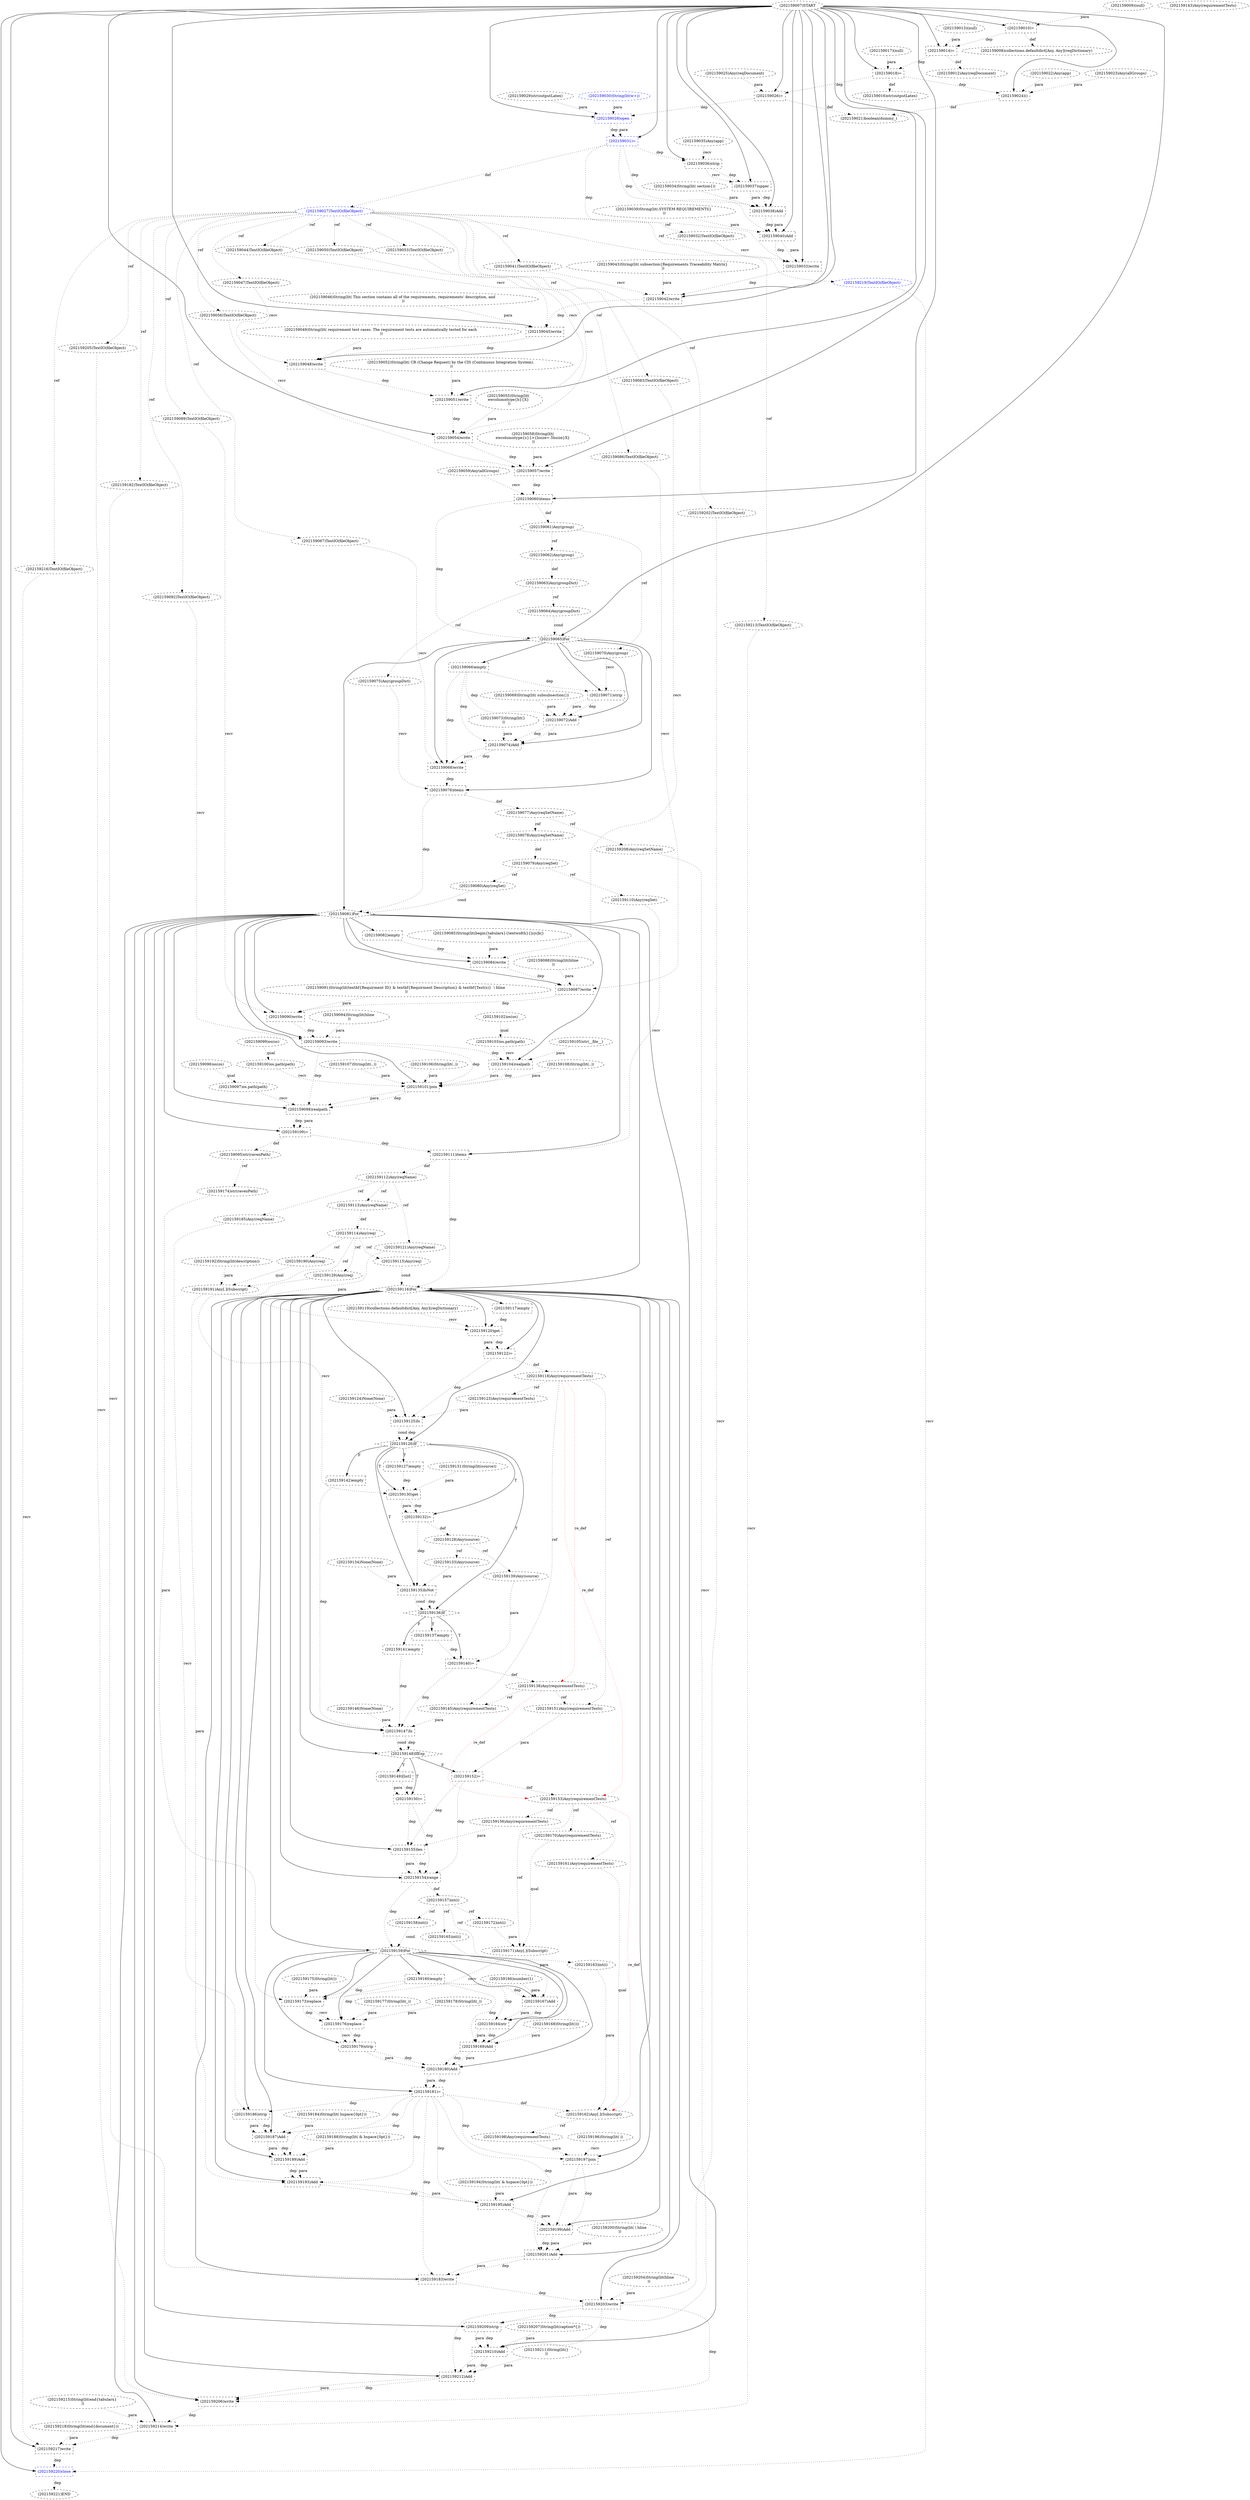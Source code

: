 digraph G {
1 [label="(202159053)TextIO(fileObject)" shape=ellipse style=dashed]
2 [label="(202159056)TextIO(fileObject)" shape=ellipse style=dashed]
3 [label="(202159127)empty" shape=box style=dashed]
4 [label="(202159162)Any[.](Subscript)" shape=ellipse style=dashed]
5 [label="(202159136)If" shape=diamond style=dashed]
6 [label="(202159017)(null)" shape=ellipse style=dashed]
7 [label="(202159171)Any[.](Subscript)" shape=ellipse style=dashed]
8 [label="(202159088)String(lit(\hline 
))" shape=ellipse style=dashed]
9 [label="(202159114)Any(req)" shape=ellipse style=dashed]
10 [label="(202159195)Add" shape=box style=dashed]
11 [label="(202159013)(null)" shape=ellipse style=dashed]
12 [label="(202159139)Any(source)" shape=ellipse style=dashed]
13 [label="(202159097)os.path(path)" shape=ellipse style=dashed]
14 [label="(202159186)strip" shape=box style=dashed]
15 [label="(202159073)String(lit(} 
))" shape=ellipse style=dashed]
16 [label="(202159093)write" shape=box style=dashed]
17 [label="(202159081)For" shape=diamond style=dashed]
18 [label="(202159101)join" shape=box style=dashed]
19 [label="(202159205)TextIO(fileObject)" shape=ellipse style=dashed]
20 [label="(202159124)None(None)" shape=ellipse style=dashed]
21 [label="(202159074)Add" shape=box style=dashed]
22 [label="(202159083)TextIO(fileObject)" shape=ellipse style=dashed]
23 [label="(202159018)=" shape=box style=dashed]
24 [label="(202159183)write" shape=box style=dashed]
25 [label="(202159095)str(ravenPath)" shape=ellipse style=dashed]
26 [label="(202159009)(null)" shape=ellipse style=dashed]
27 [label="(202159032)TextIO(fileObject)" shape=ellipse style=dashed]
28 [label="(202159068)write" shape=box style=dashed]
29 [label="(202159159)For" shape=diamond style=dashed]
30 [label="(202159199)Add" shape=box style=dashed]
31 [label="(202159045)write" shape=box style=dashed]
32 [label="(202159065)For" shape=diamond style=dashed]
33 [label="(202159055)String(lit( \newcolumntype{b}{X} 
))" shape=ellipse style=dashed]
34 [label="(202159062)Any(group)" shape=ellipse style=dashed]
35 [label="(202159116)For" shape=diamond style=dashed]
36 [label="(202159044)TextIO(fileObject)" shape=ellipse style=dashed]
37 [label="(202159118)Any(requirementTests)" shape=ellipse style=dashed]
38 [label="(202159218)String(lit(\end{document}))" shape=ellipse style=dashed]
39 [label="(202159219)TextIO(fileObject)" shape=ellipse style=dashed color=blue fontcolor=blue]
40 [label="(202159187)Add" shape=box style=dashed]
41 [label="(202159041)TextIO(fileObject)" shape=ellipse style=dashed]
42 [label="(202159022)Any(app)" shape=ellipse style=dashed]
43 [label="(202159210)Add" shape=box style=dashed]
44 [label="(202159163)int(i)" shape=ellipse style=dashed]
45 [label="(202159129)Any(req)" shape=ellipse style=dashed]
46 [label="(202159156)Any(requirementTests)" shape=ellipse style=dashed]
47 [label="(202159024)()" shape=box style=dashed]
48 [label="(202159090)write" shape=box style=dashed]
49 [label="(202159087)write" shape=box style=dashed]
50 [label="(202159120)get" shape=box style=dashed]
51 [label="(202159165)int(i)" shape=ellipse style=dashed]
52 [label="(202159128)Any(source)" shape=ellipse style=dashed]
53 [label="(202159077)Any(reqSetName)" shape=ellipse style=dashed]
54 [label="(202159135)IsNot" shape=box style=dashed]
55 [label="(202159134)None(None)" shape=ellipse style=dashed]
56 [label="(202159193)Add" shape=box style=dashed]
57 [label="(202159038)Add" shape=box style=dashed]
58 [label="(202159117)empty" shape=box style=dashed]
59 [label="(202159221)END" style=dashed]
60 [label="(202159033)write" shape=box style=dashed]
61 [label="(202159196)String(lit( ))" shape=ellipse style=dashed]
62 [label="(202159149)[list]" shape=box style=dashed]
63 [label="(202159170)Any(requirementTests)" shape=ellipse style=dashed]
64 [label="(202159177)String(lit(_))" shape=ellipse style=dashed]
65 [label="(202159150)=" shape=box style=dashed]
66 [label="(202159166)number(1)" shape=ellipse style=dashed]
67 [label="(202159190)Any(req)" shape=ellipse style=dashed]
68 [label="(202159029)str(outputLatex)" shape=ellipse style=dashed]
69 [label="(202159146)None(None)" shape=ellipse style=dashed]
70 [label="(202159212)Add" shape=box style=dashed]
71 [label="(202159021)boolean(dummy_)" shape=ellipse style=dashed]
72 [label="(202159160)empty" shape=box style=dashed]
73 [label="(202159046)String(lit( This section contains all of the requirements, requirements' description, and 
))" shape=ellipse style=dashed]
74 [label="(202159180)Add" shape=box style=dashed]
75 [label="(202159096)os(os)" shape=ellipse style=dashed]
76 [label="(202159182)TextIO(fileObject)" shape=ellipse style=dashed]
77 [label="(202159026)=" shape=box style=dashed]
78 [label="(202159125)Is" shape=box style=dashed]
79 [label="(202159167)Add" shape=box style=dashed]
80 [label="(202159049)String(lit( requirement test cases. The requirement tests are automatically tested for each 
))" shape=ellipse style=dashed]
81 [label="(202159014)=" shape=box style=dashed]
82 [label="(202159050)TextIO(fileObject)" shape=ellipse style=dashed]
83 [label="(202159161)Any(requirementTests)" shape=ellipse style=dashed]
84 [label="(202159012)Any(reqDocument)" shape=ellipse style=dashed]
85 [label="(202159132)=" shape=box style=dashed]
86 [label="(202159169)Add" shape=box style=dashed]
87 [label="(202159108)String(lit(..))" shape=ellipse style=dashed]
88 [label="(202159058)String(lit( \newcolumntype{s}{>{\hsize=.5\hsize}X} 
))" shape=ellipse style=dashed]
89 [label="(202159071)strip" shape=box style=dashed]
90 [label="(202159098)realpath" shape=box style=dashed]
91 [label="(202159040)Add" shape=box style=dashed]
92 [label="(202159207)String(lit(\caption*{))" shape=ellipse style=dashed]
93 [label="(202159030)String(lit(w+))" shape=ellipse style=dashed color=blue fontcolor=blue]
94 [label="(202159089)TextIO(fileObject)" shape=ellipse style=dashed]
95 [label="(202159202)TextIO(fileObject)" shape=ellipse style=dashed]
96 [label="(202159067)TextIO(fileObject)" shape=ellipse style=dashed]
97 [label="(202159028)open" shape=box style=dashed color=blue fontcolor=blue]
98 [label="(202159215)String(lit(\end{tabularx} 
))" shape=ellipse style=dashed]
99 [label="(202159111)items" shape=box style=dashed]
100 [label="(202159047)TextIO(fileObject)" shape=ellipse style=dashed]
101 [label="(202159208)Any(reqSetName)" shape=ellipse style=dashed]
102 [label="(202159035)Any(app)" shape=ellipse style=dashed]
103 [label="(202159070)Any(group)" shape=ellipse style=dashed]
104 [label="(202159007)START" style=dashed]
105 [label="(202159042)write" shape=box style=dashed]
106 [label="(202159064)Any(groupDict)" shape=ellipse style=dashed]
107 [label="(202159220)close" shape=box style=dashed color=blue fontcolor=blue]
108 [label="(202159027)TextIO(fileObject)" shape=ellipse style=dashed color=blue fontcolor=blue]
109 [label="(202159133)Any(source)" shape=ellipse style=dashed]
110 [label="(202159217)write" shape=box style=dashed]
111 [label="(202159142)empty" shape=box style=dashed]
112 [label="(202159192)String(lit(description))" shape=ellipse style=dashed]
113 [label="(202159200)String(lit( \\ \hline 
))" shape=ellipse style=dashed]
114 [label="(202159151)Any(requirementTests)" shape=ellipse style=dashed]
115 [label="(202159206)write" shape=box style=dashed]
116 [label="(202159189)Add" shape=box style=dashed]
117 [label="(202159119)collections.defaultdict[Any, Any](reqDictionary)" shape=ellipse style=dashed]
118 [label="(202159078)Any(reqSetName)" shape=ellipse style=dashed]
119 [label="(202159168)String(lit()))" shape=ellipse style=dashed]
120 [label="(202159174)str(ravenPath)" shape=ellipse style=dashed]
121 [label="(202159209)strip" shape=box style=dashed]
122 [label="(202159025)Any(reqDocument)" shape=ellipse style=dashed]
123 [label="(202159184)String(lit( \hspace{0pt}))" shape=ellipse style=dashed]
124 [label="(202159154)range" shape=box style=dashed]
125 [label="(202159153)Any(requirementTests)" shape=ellipse style=dashed]
126 [label="(202159060)items" shape=box style=dashed]
127 [label="(202159194)String(lit( & \hspace{0pt}))" shape=ellipse style=dashed]
128 [label="(202159039)String(lit(:SYSTEM REQUIREMENTS} 
))" shape=ellipse style=dashed]
129 [label="(202159188)String(lit( & \hspace{0pt}))" shape=ellipse style=dashed]
130 [label="(202159141)empty" shape=box style=dashed]
131 [label="(202159061)Any(group)" shape=ellipse style=dashed]
132 [label="(202159104)realpath" shape=box style=dashed]
133 [label="(202159176)replace" shape=box style=dashed]
134 [label="(202159057)write" shape=box style=dashed]
135 [label="(202159157)int(i)" shape=ellipse style=dashed]
136 [label="(202159181)=" shape=box style=dashed]
137 [label="(202159173)replace" shape=box style=dashed]
138 [label="(202159085)String(lit(\begin{tabularx}{\textwidth}{|s|s|b|} 
))" shape=ellipse style=dashed]
139 [label="(202159107)String(lit(..))" shape=ellipse style=dashed]
140 [label="(202159031)=" shape=box style=dashed color=blue fontcolor=blue]
141 [label="(202159110)Any(reqSet)" shape=ellipse style=dashed]
142 [label="(202159066)empty" shape=box style=dashed]
143 [label="(202159023)Any(allGroups)" shape=ellipse style=dashed]
144 [label="(202159079)Any(reqSet)" shape=ellipse style=dashed]
145 [label="(202159099)os(os)" shape=ellipse style=dashed]
146 [label="(202159204)String(lit(\hline 
))" shape=ellipse style=dashed]
147 [label="(202159211)String(lit(}
))" shape=ellipse style=dashed]
148 [label="(202159198)Any(requirementTests)" shape=ellipse style=dashed]
149 [label="(202159048)write" shape=box style=dashed]
150 [label="(202159051)write" shape=box style=dashed]
151 [label="(202159076)items" shape=box style=dashed]
152 [label="(202159185)Any(reqName)" shape=ellipse style=dashed]
153 [label="(202159052)String(lit( CR (Change Request) by the CIS (Continuous Integration System). 
))" shape=ellipse style=dashed]
154 [label="(202159126)If" shape=diamond style=dashed]
155 [label="(202159008)collections.defaultdict[Any, Any](reqDictionary)" shape=ellipse style=dashed]
156 [label="(202159059)Any(allGroups)" shape=ellipse style=dashed]
157 [label="(202159148)IfExp" shape=diamond style=dashed]
158 [label="(202159140)=" shape=box style=dashed]
159 [label="(202159155)len" shape=box style=dashed]
160 [label="(202159043)String(lit( \subsection{Requirements Traceability Matrix} 
))" shape=ellipse style=dashed]
161 [label="(202159102)os(os)" shape=ellipse style=dashed]
162 [label="(202159178)String(lit(\_))" shape=ellipse style=dashed]
163 [label="(202159214)write" shape=box style=dashed]
164 [label="(202159216)TextIO(fileObject)" shape=ellipse style=dashed]
165 [label="(202159191)Any[.](Subscript)" shape=ellipse style=dashed]
166 [label="(202159145)Any(requirementTests)" shape=ellipse style=dashed]
167 [label="(202159175)String(lit())" shape=ellipse style=dashed]
168 [label="(202159084)write" shape=box style=dashed]
169 [label="(202159122)=" shape=box style=dashed]
170 [label="(202159082)empty" shape=box style=dashed]
171 [label="(202159113)Any(reqName)" shape=ellipse style=dashed]
172 [label="(202159137)empty" shape=box style=dashed]
173 [label="(202159010)=" shape=box style=dashed]
174 [label="(202159037)upper" shape=box style=dashed]
175 [label="(202159080)Any(reqSet)" shape=ellipse style=dashed]
176 [label="(202159147)Is" shape=box style=dashed]
177 [label="(202159109)=" shape=box style=dashed]
178 [label="(202159143)Any(requirementTests)" shape=ellipse style=dashed]
179 [label="(202159034)String(lit( \section{))" shape=ellipse style=dashed]
180 [label="(202159203)write" shape=box style=dashed]
181 [label="(202159054)write" shape=box style=dashed]
182 [label="(202159112)Any(reqName)" shape=ellipse style=dashed]
183 [label="(202159130)get" shape=box style=dashed]
184 [label="(202159075)Any(groupDict)" shape=ellipse style=dashed]
185 [label="(202159105)str(__file__)" shape=ellipse style=dashed]
186 [label="(202159036)strip" shape=box style=dashed]
187 [label="(202159115)Any(req)" shape=ellipse style=dashed]
188 [label="(202159197)join" shape=box style=dashed]
189 [label="(202159121)Any(reqName)" shape=ellipse style=dashed]
190 [label="(202159100)os.path(path)" shape=ellipse style=dashed]
191 [label="(202159016)str(outputLatex)" shape=ellipse style=dashed]
192 [label="(202159138)Any(requirementTests)" shape=ellipse style=dashed]
193 [label="(202159152)=" shape=box style=dashed]
194 [label="(202159131)String(lit(source))" shape=ellipse style=dashed]
195 [label="(202159092)TextIO(fileObject)" shape=ellipse style=dashed]
196 [label="(202159091)String(lit(\textbf{Requirment ID} & \textbf{Requirment Description} & \textbf{Test(s)}  \\ \hline 
))" shape=ellipse style=dashed]
197 [label="(202159103)os.path(path)" shape=ellipse style=dashed]
198 [label="(202159164)str" shape=box style=dashed]
199 [label="(202159063)Any(groupDict)" shape=ellipse style=dashed]
200 [label="(202159201)Add" shape=box style=dashed]
201 [label="(202159158)int(i)" shape=ellipse style=dashed]
202 [label="(202159123)Any(requirementTests)" shape=ellipse style=dashed]
203 [label="(202159094)String(lit(\hline 
))" shape=ellipse style=dashed]
204 [label="(202159069)String(lit( \subsubsection{))" shape=ellipse style=dashed]
205 [label="(202159106)String(lit(..))" shape=ellipse style=dashed]
206 [label="(202159086)TextIO(fileObject)" shape=ellipse style=dashed]
207 [label="(202159172)int(i)" shape=ellipse style=dashed]
208 [label="(202159072)Add" shape=box style=dashed]
209 [label="(202159179)strip" shape=box style=dashed]
210 [label="(202159213)TextIO(fileObject)" shape=ellipse style=dashed]
108 -> 1 [label="ref" style=dotted];
108 -> 2 [label="ref" style=dotted];
154 -> 3 [label="T"];
83 -> 4 [label="qual" style=dotted];
44 -> 4 [label="para" style=dotted];
136 -> 4 [label="def" style=dotted];
125 -> 4 [label="re_def" style=dotted color=red];
154 -> 5 [label="T"];
54 -> 5 [label="dep" style=dotted];
54 -> 5 [label="cond" style=dotted];
63 -> 7 [label="qual" style=dotted];
207 -> 7 [label="para" style=dotted];
125 -> 7 [label="ref" style=dotted];
171 -> 9 [label="def" style=dotted];
35 -> 10 [label="" style=solid];
56 -> 10 [label="dep" style=dotted];
56 -> 10 [label="para" style=dotted];
127 -> 10 [label="para" style=dotted];
136 -> 10 [label="dep" style=dotted];
52 -> 12 [label="ref" style=dotted];
75 -> 13 [label="qual" style=dotted];
35 -> 14 [label="" style=solid];
152 -> 14 [label="recv" style=dotted];
136 -> 14 [label="dep" style=dotted];
17 -> 16 [label="" style=solid];
195 -> 16 [label="recv" style=dotted];
203 -> 16 [label="para" style=dotted];
48 -> 16 [label="dep" style=dotted];
32 -> 17 [label="" style=solid];
151 -> 17 [label="dep" style=dotted];
175 -> 17 [label="cond" style=dotted];
17 -> 18 [label="" style=solid];
190 -> 18 [label="recv" style=dotted];
132 -> 18 [label="dep" style=dotted];
132 -> 18 [label="para" style=dotted];
205 -> 18 [label="para" style=dotted];
139 -> 18 [label="para" style=dotted];
87 -> 18 [label="para" style=dotted];
16 -> 18 [label="dep" style=dotted];
108 -> 19 [label="ref" style=dotted];
32 -> 21 [label="" style=solid];
208 -> 21 [label="dep" style=dotted];
208 -> 21 [label="para" style=dotted];
15 -> 21 [label="para" style=dotted];
142 -> 21 [label="dep" style=dotted];
108 -> 22 [label="ref" style=dotted];
104 -> 23 [label="" style=solid];
6 -> 23 [label="para" style=dotted];
81 -> 23 [label="dep" style=dotted];
35 -> 24 [label="" style=solid];
76 -> 24 [label="recv" style=dotted];
200 -> 24 [label="dep" style=dotted];
200 -> 24 [label="para" style=dotted];
136 -> 24 [label="dep" style=dotted];
177 -> 25 [label="def" style=dotted];
108 -> 27 [label="ref" style=dotted];
32 -> 28 [label="" style=solid];
96 -> 28 [label="recv" style=dotted];
21 -> 28 [label="dep" style=dotted];
21 -> 28 [label="para" style=dotted];
142 -> 28 [label="dep" style=dotted];
35 -> 29 [label="" style=solid];
124 -> 29 [label="dep" style=dotted];
201 -> 29 [label="cond" style=dotted];
35 -> 30 [label="" style=solid];
10 -> 30 [label="dep" style=dotted];
10 -> 30 [label="para" style=dotted];
188 -> 30 [label="dep" style=dotted];
188 -> 30 [label="para" style=dotted];
104 -> 31 [label="" style=solid];
36 -> 31 [label="recv" style=dotted];
73 -> 31 [label="para" style=dotted];
105 -> 31 [label="dep" style=dotted];
104 -> 32 [label="" style=solid];
126 -> 32 [label="dep" style=dotted];
106 -> 32 [label="cond" style=dotted];
131 -> 34 [label="ref" style=dotted];
17 -> 35 [label="" style=solid];
99 -> 35 [label="dep" style=dotted];
187 -> 35 [label="cond" style=dotted];
108 -> 36 [label="ref" style=dotted];
169 -> 37 [label="def" style=dotted];
108 -> 39 [label="ref" style=dotted];
35 -> 40 [label="" style=solid];
123 -> 40 [label="para" style=dotted];
14 -> 40 [label="dep" style=dotted];
14 -> 40 [label="para" style=dotted];
136 -> 40 [label="dep" style=dotted];
108 -> 41 [label="ref" style=dotted];
17 -> 43 [label="" style=solid];
92 -> 43 [label="para" style=dotted];
121 -> 43 [label="dep" style=dotted];
121 -> 43 [label="para" style=dotted];
180 -> 43 [label="dep" style=dotted];
135 -> 44 [label="ref" style=dotted];
9 -> 45 [label="ref" style=dotted];
125 -> 46 [label="ref" style=dotted];
104 -> 47 [label="" style=solid];
42 -> 47 [label="para" style=dotted];
143 -> 47 [label="para" style=dotted];
23 -> 47 [label="dep" style=dotted];
17 -> 48 [label="" style=solid];
94 -> 48 [label="recv" style=dotted];
196 -> 48 [label="para" style=dotted];
49 -> 48 [label="dep" style=dotted];
17 -> 49 [label="" style=solid];
206 -> 49 [label="recv" style=dotted];
8 -> 49 [label="para" style=dotted];
168 -> 49 [label="dep" style=dotted];
35 -> 50 [label="" style=solid];
117 -> 50 [label="recv" style=dotted];
189 -> 50 [label="para" style=dotted];
58 -> 50 [label="dep" style=dotted];
135 -> 51 [label="ref" style=dotted];
85 -> 52 [label="def" style=dotted];
151 -> 53 [label="def" style=dotted];
154 -> 54 [label="T"];
109 -> 54 [label="para" style=dotted];
55 -> 54 [label="para" style=dotted];
85 -> 54 [label="dep" style=dotted];
35 -> 56 [label="" style=solid];
116 -> 56 [label="dep" style=dotted];
116 -> 56 [label="para" style=dotted];
165 -> 56 [label="para" style=dotted];
136 -> 56 [label="dep" style=dotted];
104 -> 57 [label="" style=solid];
179 -> 57 [label="para" style=dotted];
174 -> 57 [label="dep" style=dotted];
174 -> 57 [label="para" style=dotted];
140 -> 57 [label="dep" style=dotted];
35 -> 58 [label="" style=solid];
107 -> 59 [label="dep" style=dotted];
104 -> 60 [label="" style=solid];
27 -> 60 [label="recv" style=dotted];
91 -> 60 [label="dep" style=dotted];
91 -> 60 [label="para" style=dotted];
140 -> 60 [label="dep" style=dotted];
157 -> 62 [label="T"];
125 -> 63 [label="ref" style=dotted];
157 -> 65 [label="T"];
62 -> 65 [label="dep" style=dotted];
62 -> 65 [label="para" style=dotted];
9 -> 67 [label="ref" style=dotted];
17 -> 70 [label="" style=solid];
43 -> 70 [label="dep" style=dotted];
43 -> 70 [label="para" style=dotted];
147 -> 70 [label="para" style=dotted];
180 -> 70 [label="dep" style=dotted];
47 -> 71 [label="def" style=dotted];
77 -> 71 [label="def" style=dotted];
29 -> 72 [label="" style=solid];
29 -> 74 [label="" style=solid];
86 -> 74 [label="dep" style=dotted];
86 -> 74 [label="para" style=dotted];
209 -> 74 [label="dep" style=dotted];
209 -> 74 [label="para" style=dotted];
108 -> 76 [label="ref" style=dotted];
104 -> 77 [label="" style=solid];
122 -> 77 [label="para" style=dotted];
23 -> 77 [label="dep" style=dotted];
35 -> 78 [label="" style=solid];
202 -> 78 [label="para" style=dotted];
20 -> 78 [label="para" style=dotted];
169 -> 78 [label="dep" style=dotted];
29 -> 79 [label="" style=solid];
51 -> 79 [label="para" style=dotted];
66 -> 79 [label="para" style=dotted];
72 -> 79 [label="dep" style=dotted];
104 -> 81 [label="" style=solid];
11 -> 81 [label="para" style=dotted];
173 -> 81 [label="dep" style=dotted];
108 -> 82 [label="ref" style=dotted];
125 -> 83 [label="ref" style=dotted];
81 -> 84 [label="def" style=dotted];
154 -> 85 [label="T"];
183 -> 85 [label="dep" style=dotted];
183 -> 85 [label="para" style=dotted];
29 -> 86 [label="" style=solid];
198 -> 86 [label="dep" style=dotted];
198 -> 86 [label="para" style=dotted];
119 -> 86 [label="para" style=dotted];
72 -> 86 [label="dep" style=dotted];
32 -> 89 [label="" style=solid];
103 -> 89 [label="recv" style=dotted];
142 -> 89 [label="dep" style=dotted];
17 -> 90 [label="" style=solid];
13 -> 90 [label="recv" style=dotted];
18 -> 90 [label="dep" style=dotted];
18 -> 90 [label="para" style=dotted];
16 -> 90 [label="dep" style=dotted];
104 -> 91 [label="" style=solid];
57 -> 91 [label="dep" style=dotted];
57 -> 91 [label="para" style=dotted];
128 -> 91 [label="para" style=dotted];
140 -> 91 [label="dep" style=dotted];
108 -> 94 [label="ref" style=dotted];
108 -> 95 [label="ref" style=dotted];
108 -> 96 [label="ref" style=dotted];
104 -> 97 [label="" style=solid];
68 -> 97 [label="para" style=dotted];
93 -> 97 [label="para" style=dotted];
77 -> 97 [label="dep" style=dotted];
17 -> 99 [label="" style=solid];
141 -> 99 [label="recv" style=dotted];
177 -> 99 [label="dep" style=dotted];
108 -> 100 [label="ref" style=dotted];
53 -> 101 [label="ref" style=dotted];
131 -> 103 [label="ref" style=dotted];
104 -> 105 [label="" style=solid];
41 -> 105 [label="recv" style=dotted];
160 -> 105 [label="para" style=dotted];
60 -> 105 [label="dep" style=dotted];
199 -> 106 [label="ref" style=dotted];
104 -> 107 [label="" style=solid];
39 -> 107 [label="recv" style=dotted];
110 -> 107 [label="dep" style=dotted];
140 -> 108 [label="def" style=dotted];
52 -> 109 [label="ref" style=dotted];
104 -> 110 [label="" style=solid];
164 -> 110 [label="recv" style=dotted];
38 -> 110 [label="para" style=dotted];
163 -> 110 [label="dep" style=dotted];
154 -> 111 [label="F"];
37 -> 114 [label="ref" style=dotted];
192 -> 114 [label="ref" style=dotted];
17 -> 115 [label="" style=solid];
19 -> 115 [label="recv" style=dotted];
70 -> 115 [label="dep" style=dotted];
70 -> 115 [label="para" style=dotted];
180 -> 115 [label="dep" style=dotted];
35 -> 116 [label="" style=solid];
40 -> 116 [label="dep" style=dotted];
40 -> 116 [label="para" style=dotted];
129 -> 116 [label="para" style=dotted];
136 -> 116 [label="dep" style=dotted];
53 -> 118 [label="ref" style=dotted];
25 -> 120 [label="ref" style=dotted];
17 -> 121 [label="" style=solid];
101 -> 121 [label="recv" style=dotted];
180 -> 121 [label="dep" style=dotted];
35 -> 124 [label="" style=solid];
159 -> 124 [label="dep" style=dotted];
159 -> 124 [label="para" style=dotted];
65 -> 124 [label="dep" style=dotted];
193 -> 124 [label="dep" style=dotted];
193 -> 125 [label="def" style=dotted];
37 -> 125 [label="re_def" style=dotted color=red];
192 -> 125 [label="re_def" style=dotted color=red];
104 -> 126 [label="" style=solid];
156 -> 126 [label="recv" style=dotted];
134 -> 126 [label="dep" style=dotted];
5 -> 130 [label="F"];
126 -> 131 [label="def" style=dotted];
17 -> 132 [label="" style=solid];
197 -> 132 [label="recv" style=dotted];
185 -> 132 [label="para" style=dotted];
16 -> 132 [label="dep" style=dotted];
29 -> 133 [label="" style=solid];
137 -> 133 [label="dep" style=dotted];
137 -> 133 [label="recv" style=dotted];
64 -> 133 [label="para" style=dotted];
162 -> 133 [label="para" style=dotted];
72 -> 133 [label="dep" style=dotted];
104 -> 134 [label="" style=solid];
2 -> 134 [label="recv" style=dotted];
88 -> 134 [label="para" style=dotted];
181 -> 134 [label="dep" style=dotted];
124 -> 135 [label="def" style=dotted];
29 -> 136 [label="" style=solid];
74 -> 136 [label="dep" style=dotted];
74 -> 136 [label="para" style=dotted];
29 -> 137 [label="" style=solid];
7 -> 137 [label="recv" style=dotted];
120 -> 137 [label="para" style=dotted];
167 -> 137 [label="para" style=dotted];
72 -> 137 [label="dep" style=dotted];
104 -> 140 [label="" style=solid];
97 -> 140 [label="dep" style=dotted];
97 -> 140 [label="para" style=dotted];
144 -> 141 [label="ref" style=dotted];
32 -> 142 [label="" style=solid];
118 -> 144 [label="def" style=dotted];
4 -> 148 [label="ref" style=dotted];
104 -> 149 [label="" style=solid];
100 -> 149 [label="recv" style=dotted];
80 -> 149 [label="para" style=dotted];
31 -> 149 [label="dep" style=dotted];
104 -> 150 [label="" style=solid];
82 -> 150 [label="recv" style=dotted];
153 -> 150 [label="para" style=dotted];
149 -> 150 [label="dep" style=dotted];
32 -> 151 [label="" style=solid];
184 -> 151 [label="recv" style=dotted];
28 -> 151 [label="dep" style=dotted];
182 -> 152 [label="ref" style=dotted];
35 -> 154 [label="" style=solid];
78 -> 154 [label="dep" style=dotted];
78 -> 154 [label="cond" style=dotted];
173 -> 155 [label="def" style=dotted];
35 -> 157 [label="" style=solid];
176 -> 157 [label="dep" style=dotted];
176 -> 157 [label="cond" style=dotted];
5 -> 158 [label="T"];
12 -> 158 [label="para" style=dotted];
172 -> 158 [label="dep" style=dotted];
35 -> 159 [label="" style=solid];
46 -> 159 [label="para" style=dotted];
65 -> 159 [label="dep" style=dotted];
193 -> 159 [label="dep" style=dotted];
17 -> 163 [label="" style=solid];
210 -> 163 [label="recv" style=dotted];
98 -> 163 [label="para" style=dotted];
115 -> 163 [label="dep" style=dotted];
108 -> 164 [label="ref" style=dotted];
67 -> 165 [label="qual" style=dotted];
112 -> 165 [label="para" style=dotted];
9 -> 165 [label="ref" style=dotted];
37 -> 166 [label="ref" style=dotted];
192 -> 166 [label="ref" style=dotted];
17 -> 168 [label="" style=solid];
22 -> 168 [label="recv" style=dotted];
138 -> 168 [label="para" style=dotted];
170 -> 168 [label="dep" style=dotted];
35 -> 169 [label="" style=solid];
50 -> 169 [label="dep" style=dotted];
50 -> 169 [label="para" style=dotted];
17 -> 170 [label="" style=solid];
182 -> 171 [label="ref" style=dotted];
5 -> 172 [label="T"];
104 -> 173 [label="" style=solid];
26 -> 173 [label="para" style=dotted];
104 -> 174 [label="" style=solid];
186 -> 174 [label="dep" style=dotted];
186 -> 174 [label="recv" style=dotted];
144 -> 175 [label="ref" style=dotted];
35 -> 176 [label="" style=solid];
166 -> 176 [label="para" style=dotted];
69 -> 176 [label="para" style=dotted];
158 -> 176 [label="dep" style=dotted];
111 -> 176 [label="dep" style=dotted];
130 -> 176 [label="dep" style=dotted];
17 -> 177 [label="" style=solid];
90 -> 177 [label="dep" style=dotted];
90 -> 177 [label="para" style=dotted];
35 -> 180 [label="" style=solid];
95 -> 180 [label="recv" style=dotted];
146 -> 180 [label="para" style=dotted];
24 -> 180 [label="dep" style=dotted];
104 -> 181 [label="" style=solid];
1 -> 181 [label="recv" style=dotted];
33 -> 181 [label="para" style=dotted];
150 -> 181 [label="dep" style=dotted];
99 -> 182 [label="def" style=dotted];
154 -> 183 [label="T"];
45 -> 183 [label="recv" style=dotted];
194 -> 183 [label="para" style=dotted];
3 -> 183 [label="dep" style=dotted];
199 -> 184 [label="ref" style=dotted];
104 -> 186 [label="" style=solid];
102 -> 186 [label="recv" style=dotted];
140 -> 186 [label="dep" style=dotted];
9 -> 187 [label="ref" style=dotted];
35 -> 188 [label="" style=solid];
61 -> 188 [label="recv" style=dotted];
148 -> 188 [label="para" style=dotted];
136 -> 188 [label="dep" style=dotted];
182 -> 189 [label="ref" style=dotted];
145 -> 190 [label="qual" style=dotted];
23 -> 191 [label="def" style=dotted];
158 -> 192 [label="def" style=dotted];
37 -> 192 [label="re_def" style=dotted color=red];
157 -> 193 [label="F"];
114 -> 193 [label="para" style=dotted];
108 -> 195 [label="ref" style=dotted];
161 -> 197 [label="qual" style=dotted];
29 -> 198 [label="" style=solid];
79 -> 198 [label="dep" style=dotted];
79 -> 198 [label="para" style=dotted];
72 -> 198 [label="dep" style=dotted];
34 -> 199 [label="def" style=dotted];
35 -> 200 [label="" style=solid];
30 -> 200 [label="dep" style=dotted];
30 -> 200 [label="para" style=dotted];
113 -> 200 [label="para" style=dotted];
136 -> 200 [label="dep" style=dotted];
135 -> 201 [label="ref" style=dotted];
37 -> 202 [label="ref" style=dotted];
108 -> 206 [label="ref" style=dotted];
135 -> 207 [label="ref" style=dotted];
32 -> 208 [label="" style=solid];
204 -> 208 [label="para" style=dotted];
89 -> 208 [label="dep" style=dotted];
89 -> 208 [label="para" style=dotted];
142 -> 208 [label="dep" style=dotted];
29 -> 209 [label="" style=solid];
133 -> 209 [label="dep" style=dotted];
133 -> 209 [label="recv" style=dotted];
108 -> 210 [label="ref" style=dotted];
}